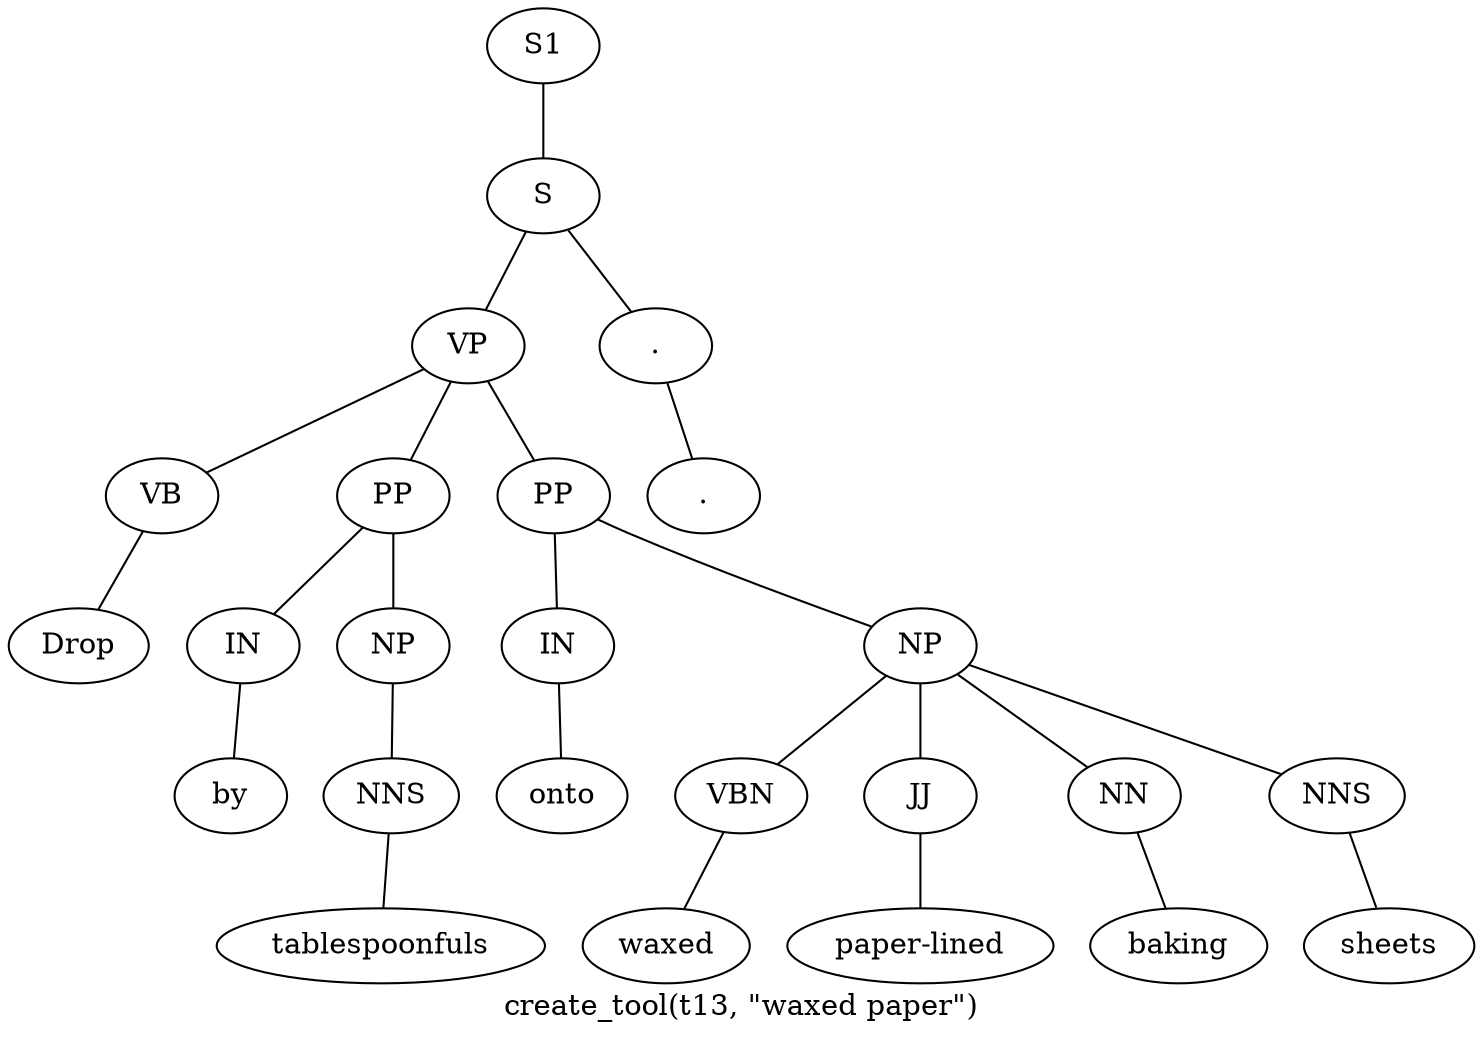 graph SyntaxGraph {
	label = "create_tool(t13, \"waxed paper\")";
	Node0 [label="S1"];
	Node1 [label="S"];
	Node2 [label="VP"];
	Node3 [label="VB"];
	Node4 [label="Drop"];
	Node5 [label="PP"];
	Node6 [label="IN"];
	Node7 [label="by"];
	Node8 [label="NP"];
	Node9 [label="NNS"];
	Node10 [label="tablespoonfuls"];
	Node11 [label="PP"];
	Node12 [label="IN"];
	Node13 [label="onto"];
	Node14 [label="NP"];
	Node15 [label="VBN"];
	Node16 [label="waxed"];
	Node17 [label="JJ"];
	Node18 [label="paper-lined"];
	Node19 [label="NN"];
	Node20 [label="baking"];
	Node21 [label="NNS"];
	Node22 [label="sheets"];
	Node23 [label="."];
	Node24 [label="."];

	Node0 -- Node1;
	Node1 -- Node2;
	Node1 -- Node23;
	Node2 -- Node3;
	Node2 -- Node5;
	Node2 -- Node11;
	Node3 -- Node4;
	Node5 -- Node6;
	Node5 -- Node8;
	Node6 -- Node7;
	Node8 -- Node9;
	Node9 -- Node10;
	Node11 -- Node12;
	Node11 -- Node14;
	Node12 -- Node13;
	Node14 -- Node15;
	Node14 -- Node17;
	Node14 -- Node19;
	Node14 -- Node21;
	Node15 -- Node16;
	Node17 -- Node18;
	Node19 -- Node20;
	Node21 -- Node22;
	Node23 -- Node24;
}